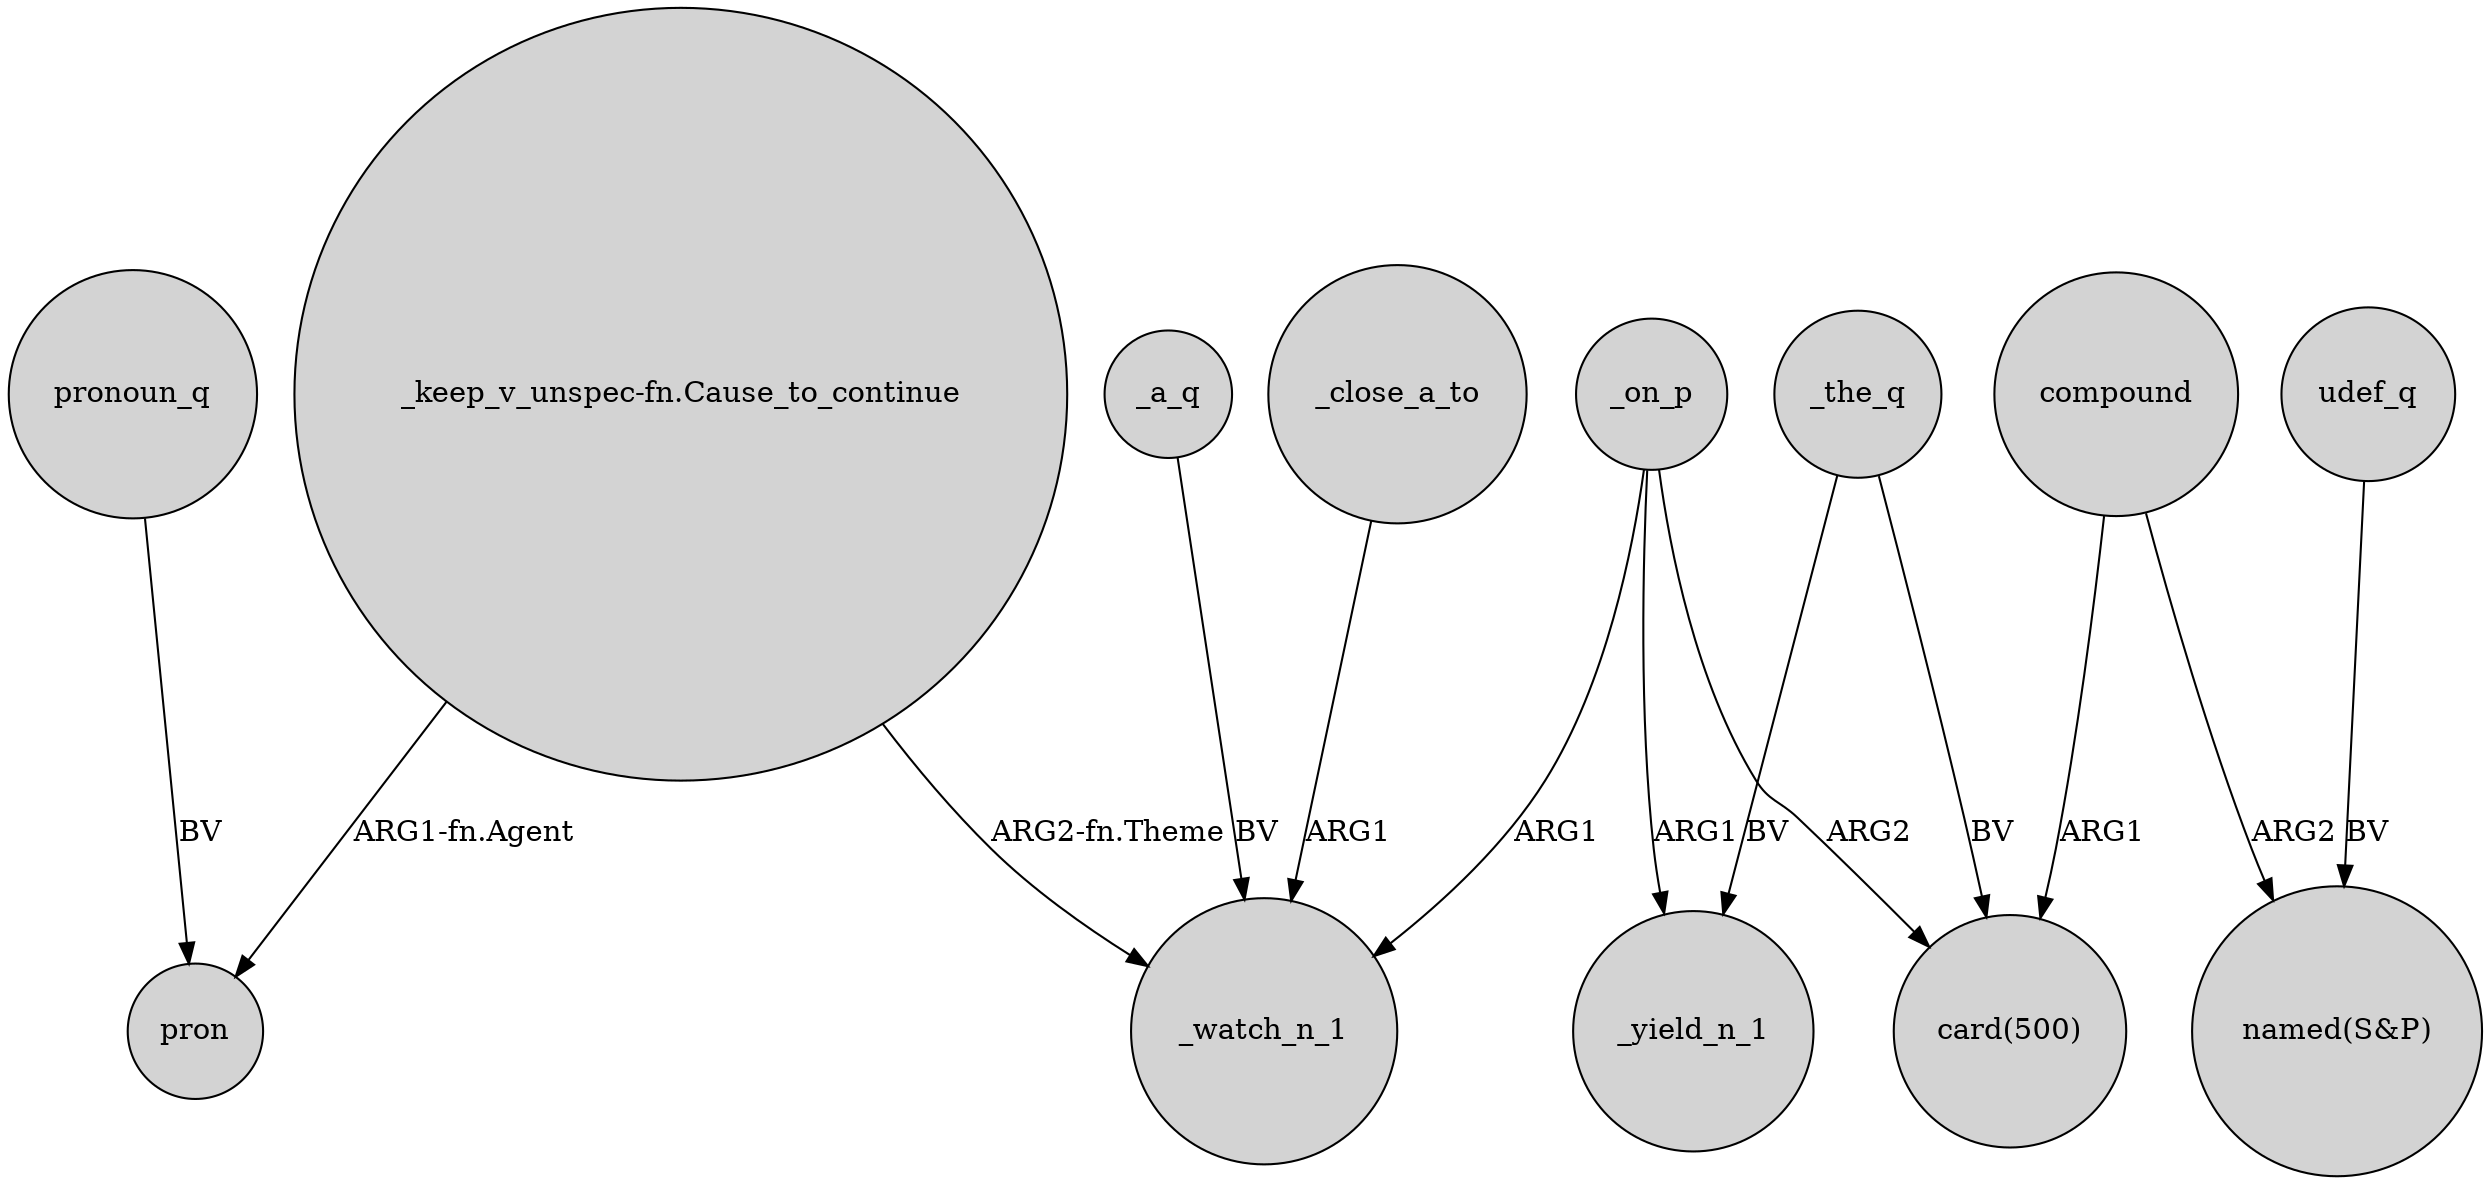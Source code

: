 digraph {
	node [shape=circle style=filled]
	_a_q -> _watch_n_1 [label=BV]
	_the_q -> _yield_n_1 [label=BV]
	"_keep_v_unspec-fn.Cause_to_continue" -> _watch_n_1 [label="ARG2-fn.Theme"]
	compound -> "named(S&P)" [label=ARG2]
	udef_q -> "named(S&P)" [label=BV]
	_on_p -> _watch_n_1 [label=ARG1]
	_on_p -> _yield_n_1 [label=ARG1]
	_close_a_to -> _watch_n_1 [label=ARG1]
	_on_p -> "card(500)" [label=ARG2]
	compound -> "card(500)" [label=ARG1]
	"_keep_v_unspec-fn.Cause_to_continue" -> pron [label="ARG1-fn.Agent"]
	_the_q -> "card(500)" [label=BV]
	pronoun_q -> pron [label=BV]
}
